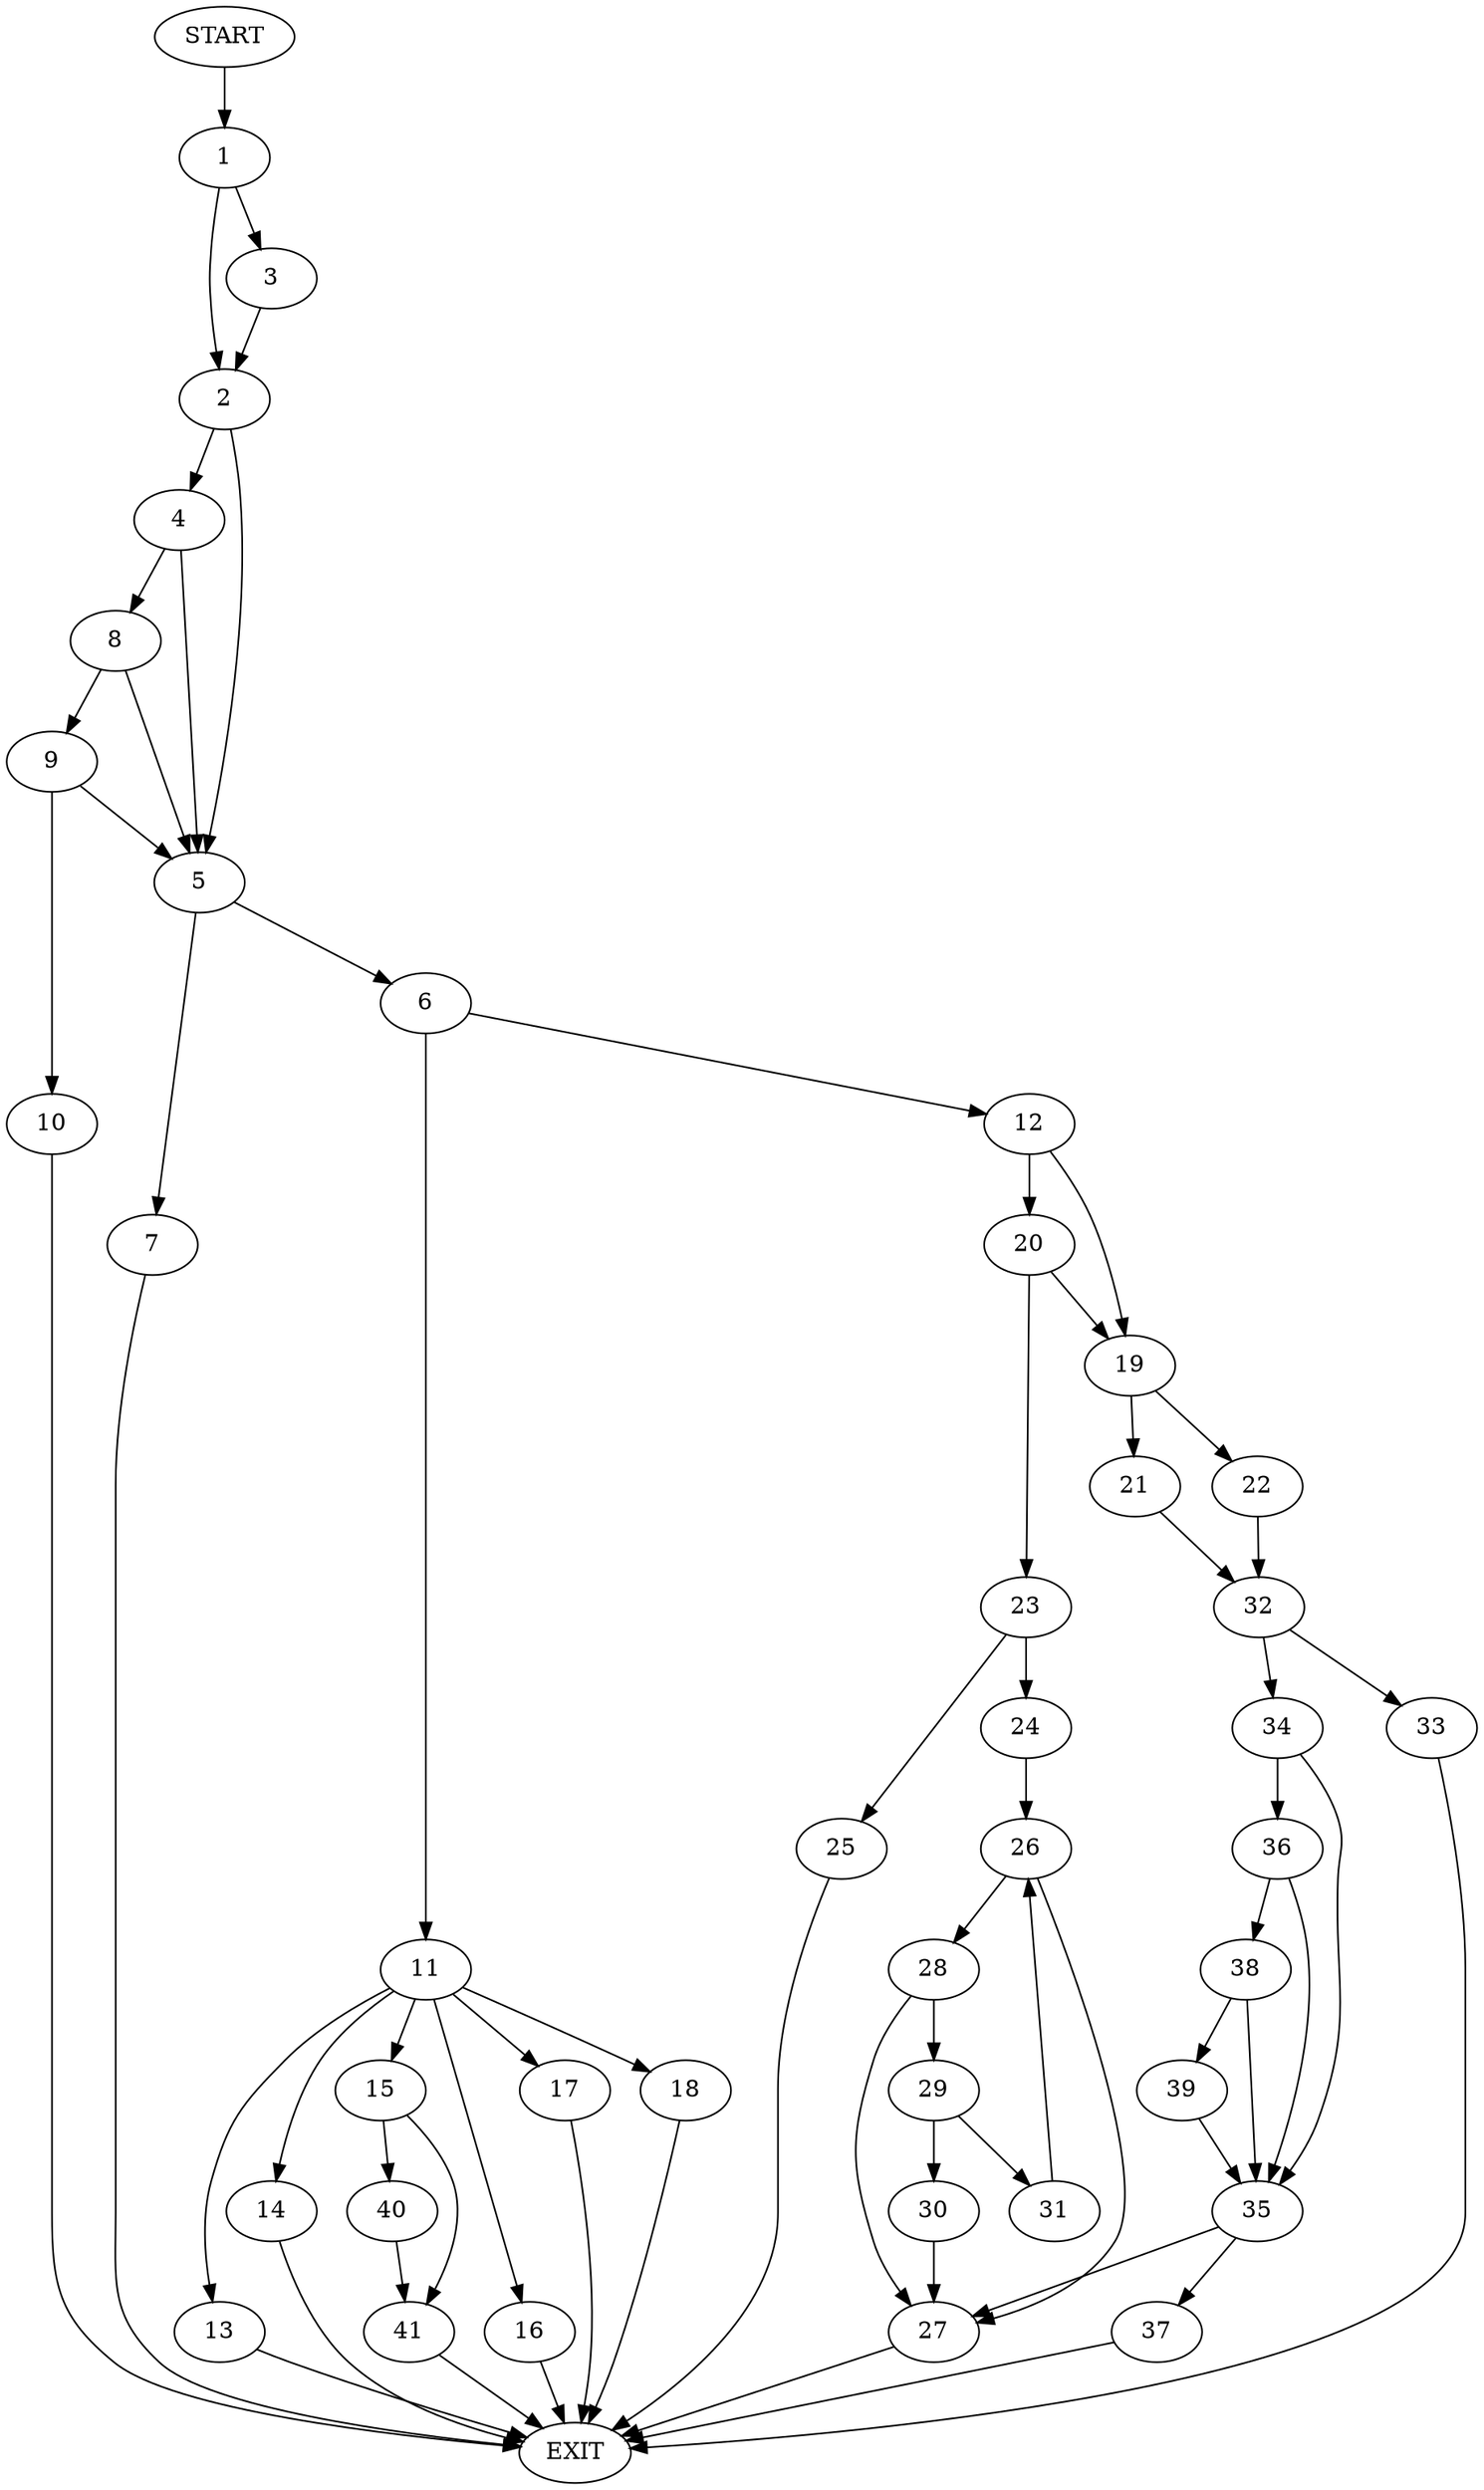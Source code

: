 digraph {
0 [label="START"]
42 [label="EXIT"]
0 -> 1
1 -> 2
1 -> 3
2 -> 4
2 -> 5
3 -> 2
5 -> 6
5 -> 7
4 -> 8
4 -> 5
8 -> 5
8 -> 9
9 -> 5
9 -> 10
10 -> 42
6 -> 11
6 -> 12
7 -> 42
11 -> 13
11 -> 14
11 -> 15
11 -> 16
11 -> 17
11 -> 18
12 -> 19
12 -> 20
19 -> 21
19 -> 22
20 -> 19
20 -> 23
23 -> 24
23 -> 25
25 -> 42
24 -> 26
26 -> 27
26 -> 28
27 -> 42
28 -> 27
28 -> 29
29 -> 30
29 -> 31
30 -> 27
31 -> 26
22 -> 32
21 -> 32
32 -> 33
32 -> 34
33 -> 42
34 -> 35
34 -> 36
35 -> 27
35 -> 37
36 -> 35
36 -> 38
38 -> 35
38 -> 39
39 -> 35
37 -> 42
13 -> 42
14 -> 42
17 -> 42
18 -> 42
16 -> 42
15 -> 40
15 -> 41
41 -> 42
40 -> 41
}
